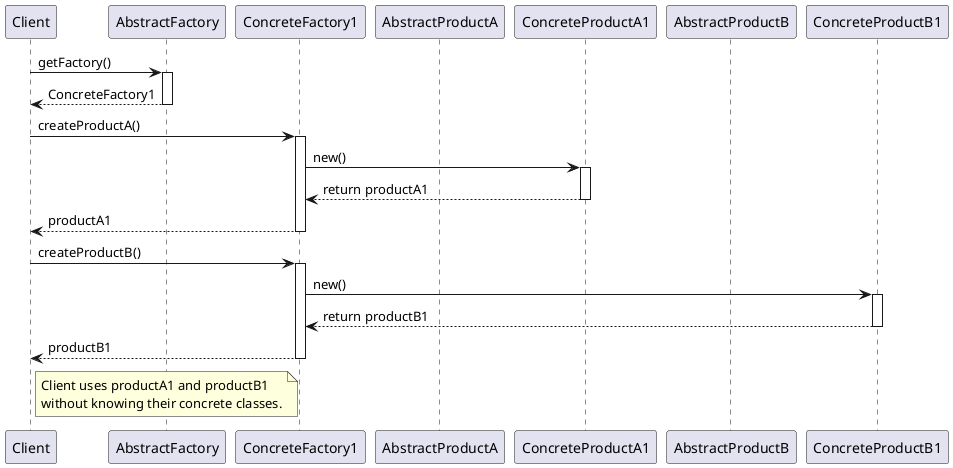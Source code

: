 @startuml AbstractFactoryPatternSequenceDiagram

participant Client
participant "AbstractFactory" as AbstractFactory
participant "ConcreteFactory1" as ConcreteFactory1
participant "AbstractProductA" as AbstractProductA
participant "ConcreteProductA1" as ConcreteProductA1
participant "AbstractProductB" as AbstractProductB
participant "ConcreteProductB1" as ConcreteProductB1

Client -> AbstractFactory : getFactory()
activate AbstractFactory

AbstractFactory --> Client : ConcreteFactory1
deactivate AbstractFactory

Client -> ConcreteFactory1 : createProductA()
activate ConcreteFactory1

ConcreteFactory1 -> ConcreteProductA1 : new()
activate ConcreteProductA1

ConcreteProductA1 --> ConcreteFactory1 : return productA1
deactivate ConcreteProductA1

ConcreteFactory1 --> Client : productA1
deactivate ConcreteFactory1

Client -> ConcreteFactory1 : createProductB()
activate ConcreteFactory1

ConcreteFactory1 -> ConcreteProductB1 : new()
activate ConcreteProductB1

ConcreteProductB1 --> ConcreteFactory1 : return productB1
deactivate ConcreteProductB1

ConcreteFactory1 --> Client : productB1
deactivate ConcreteFactory1

note right of Client : Client uses productA1 and productB1\nwithout knowing their concrete classes.

@enduml
